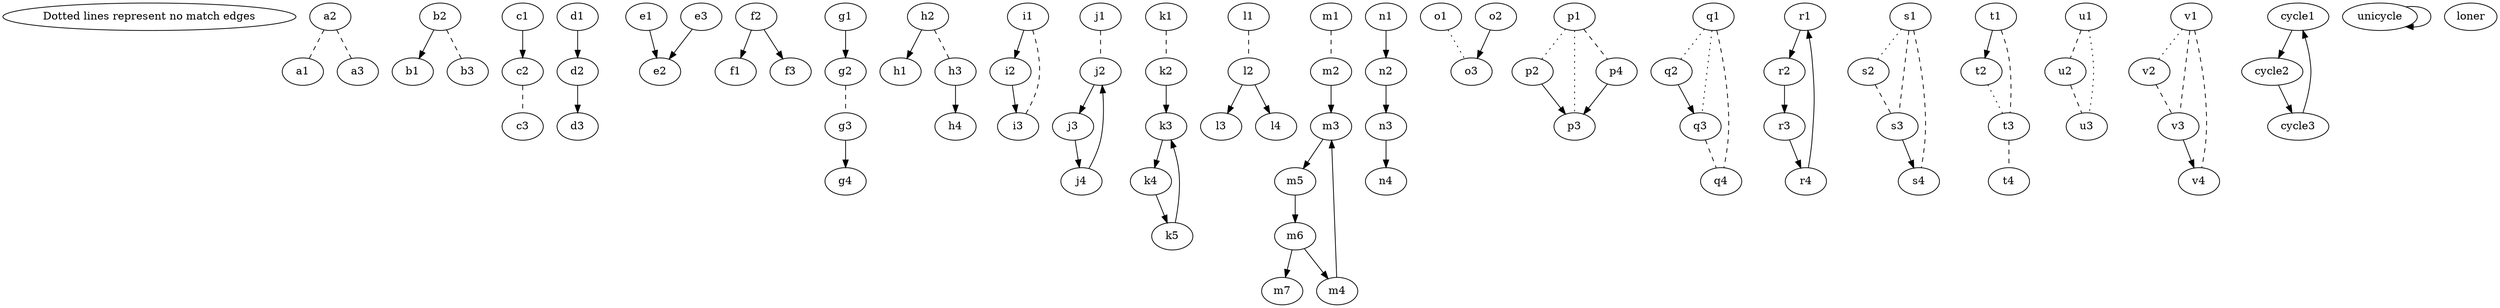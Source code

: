 digraph cow
	{

"Dotted lines represent no match edges"

a2 -> a1 [style=dashed arrowhead=none];
a2 -> a3 [style=dashed arrowhead=none];

b2 -> b1;
b2 -> b3 [style=dashed arrowhead=none];

c1 -> c2;
c2 -> c3 [style=dashed arrowhead=none];

d1 -> d2;
d2 -> d3;

e1 -> e2;
e3 -> e2;

f2 -> f1;
f2 -> f3;

g1 -> g2;
g2 -> g3 [style=dashed arrowhead=none];
g3 -> g4;

h2 -> h1;
h2 -> h3 [style=dashed arrowhead=none];
h3 -> h4;

i1 -> i2;
i2 -> i3;
i3 -> i1 [style=dashed arrowhead=none];

j1 -> j2 [style=dashed arrowhead=none];
j2 -> j3;
j3 -> j4;
j4 -> j2;

k1 -> k2 [style=dashed arrowhead=none];
k2 -> k3;
k3 -> k4;
k4 -> k5;
k5 -> k3;

l1 -> l2 [style=dashed arrowhead=none];
l2 -> l3;
l2 -> l4;

m1 -> m2 [style=dashed arrowhead=none];
m2 -> m3;
m3 -> m5;
m5 -> m6;
m6 -> m4;
m4 -> m3;
m6 -> m7;

n1 -> n2;
n2 -> n3;
n3 -> n4;

o1 -> o3 [style=dotted arrowhead=none];
o2 -> o3;

p1 -> p2 [style=dotted arrowhead=none];
p2 -> p3;
p1 -> p3 [style=dotted arrowhead=none];
p1 -> p4 [style=dashed arrowhead=none];
p4 -> p3;

q1 -> q2 [style=dotted arrowhead=none];
q2 -> q3;
q1 -> q3 [style=dotted arrowhead=none];
q1 -> q4 [style=dashed arrowhead=none];
q3 -> q4 [style=dashed arrowhead=none];

r1 -> r2;
r2 -> r3;
r3 -> r4;
r4 -> r1;

s1 -> s2 [style=dotted arrowhead=none];
s2 -> s3 [style=dashed arrowhead=none];
s1 -> s3 [style=dashed arrowhead=none];
s1 -> s4 [style=dashed arrowhead=none];
s3 -> s4;

t1 -> t2;
t1 -> t3 [style=dashed arrowhead=none];
t2 -> t3 [style=dotted arrowhead=none];
t3 -> t4 [style=dashed arrowhead=none];

u1 -> u2 [style=dashed arrowhead=none];
u2 -> u3 [style=dashed arrowhead=none];
u1 -> u3 [style=dotted arrowhead=none];

v1 -> v2 [style=dotted arrowhead=none];
v2 -> v3 [style=dashed arrowhead=none];
v1 -> v3 [style=dashed arrowhead=none];
v1 -> v4 [style=dashed arrowhead=none];
v3 -> v4;

cycle1 -> cycle2;
cycle2 -> cycle3;
cycle3 -> cycle1;

unicycle -> unicycle;

loner;
	}